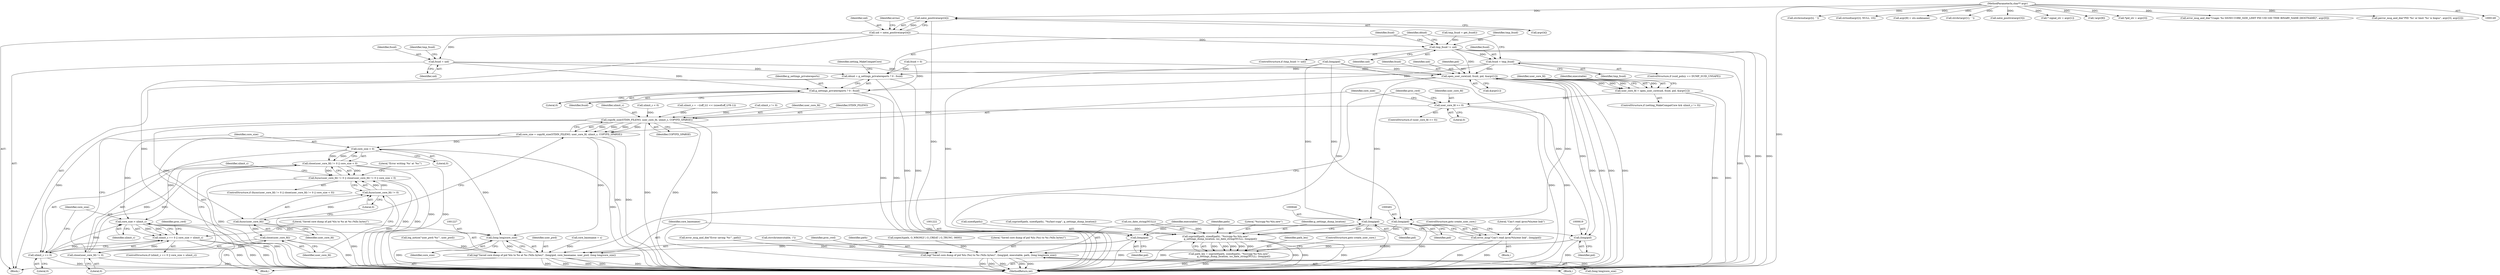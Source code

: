 digraph "0_abrt_8939398b82006ba1fec4ed491339fc075f43fc7c_1@array" {
"1000317" [label="(Call,xatoi_positive(argv[4]))"];
"1000151" [label="(MethodParameterIn,char** argv)"];
"1000315" [label="(Call,uid = xatoi_positive(argv[4]))"];
"1000416" [label="(Call,fsuid = uid)"];
"1000451" [label="(Call,dduid = g_settings_privatereports ? 0 : fsuid)"];
"1000453" [label="(Call,g_settings_privatereports ? 0 : fsuid)"];
"1000465" [label="(Call,open_user_core(uid, fsuid, pid, &argv[1]))"];
"1000463" [label="(Call,user_core_fd = open_user_core(uid, fsuid, pid, &argv[1]))"];
"1001153" [label="(Call,user_core_fd >= 0)"];
"1001160" [label="(Call,copyfd_size(STDIN_FILENO, user_core_fd, ulimit_c, COPYFD_SPARSE))"];
"1001158" [label="(Call,core_size = copyfd_size(STDIN_FILENO, user_core_fd, ulimit_c, COPYFD_SPARSE))"];
"1001176" [label="(Call,core_size < 0)"];
"1001171" [label="(Call,close(user_core_fd) != 0 || core_size < 0)"];
"1001166" [label="(Call,fsync(user_core_fd) != 0 || close(user_core_fd) != 0 || core_size < 0)"];
"1001202" [label="(Call,core_size > ulimit_c)"];
"1001198" [label="(Call,ulimit_c == 0 || core_size > ulimit_c)"];
"1001226" [label="(Call,(long long)core_size)"];
"1001219" [label="(Call,log(\"Saved core dump of pid %lu to %s at %s (%llu bytes)\", (long)pid, core_basename, user_pwd, (long long)core_size))"];
"1001168" [label="(Call,fsync(user_core_fd))"];
"1001167" [label="(Call,fsync(user_core_fd) != 0)"];
"1001173" [label="(Call,close(user_core_fd))"];
"1001172" [label="(Call,close(user_core_fd) != 0)"];
"1001199" [label="(Call,ulimit_c == 0)"];
"1000480" [label="(Call,(long)pid)"];
"1000478" [label="(Call,error_msg(\"Can't read /proc/%lu/exe link\", (long)pid))"];
"1001221" [label="(Call,(long)pid)"];
"1000618" [label="(Call,(long)pid)"];
"1000616" [label="(Call,log(\"Saved core dump of pid %lu (%s) to %s (%llu bytes)\", (long)pid, executable, path, (long long)core_size))"];
"1000645" [label="(Call,(long)pid)"];
"1000637" [label="(Call,snprintf(path, sizeof(path), \"%s/ccpp-%s-%lu.new\",\n            g_settings_dump_location, iso_date_string(NULL), (long)pid))"];
"1000635" [label="(Call,path_len = snprintf(path, sizeof(path), \"%s/ccpp-%s-%lu.new\",\n            g_settings_dump_location, iso_date_string(NULL), (long)pid))"];
"1000428" [label="(Call,tmp_fsuid != uid)"];
"1000439" [label="(Call,fsuid = tmp_fsuid)"];
"1000316" [label="(Identifier,uid)"];
"1001160" [label="(Call,copyfd_size(STDIN_FILENO, user_core_fd, ulimit_c, COPYFD_SPARSE))"];
"1001175" [label="(Literal,0)"];
"1000639" [label="(Call,sizeof(path))"];
"1000480" [label="(Call,(long)pid)"];
"1000469" [label="(Call,&argv[1])"];
"1001200" [label="(Identifier,ulimit_c)"];
"1000645" [label="(Call,(long)pid)"];
"1000467" [label="(Identifier,fsuid)"];
"1001169" [label="(Identifier,user_core_fd)"];
"1000454" [label="(Identifier,g_settings_privatereports)"];
"1000288" [label="(Call,ulimit_c = ~((off_t)1 << (sizeof(off_t)*8-1)))"];
"1001225" [label="(Identifier,user_pwd)"];
"1000460" [label="(Call,ulimit_c != 0)"];
"1000318" [label="(Call,argv[4])"];
"1000453" [label="(Call,g_settings_privatereports ? 0 : fsuid)"];
"1000203" [label="(Call,strchrnul(argv[i], ' '))"];
"1001201" [label="(Literal,0)"];
"1001204" [label="(Identifier,ulimit_c)"];
"1000628" [label="(Identifier,proc_cwd)"];
"1000277" [label="(Call,strtoull(argv[2], NULL, 10))"];
"1000361" [label="(Call,argv[8] = uts.nodename)"];
"1000455" [label="(Literal,0)"];
"1000623" [label="(Call,(long long)core_size)"];
"1001170" [label="(Literal,0)"];
"1000184" [label="(Call,strchr(argv[1], ' '))"];
"1000345" [label="(Call,core_basename = s)"];
"1000420" [label="(Call,tmp_fsuid = get_fsuid())"];
"1001224" [label="(Identifier,core_basename)"];
"1001202" [label="(Call,core_size > ulimit_c)"];
"1000621" [label="(Identifier,executable)"];
"1000618" [label="(Call,(long)pid)"];
"1001164" [label="(Identifier,COPYFD_SPARSE)"];
"1001162" [label="(Identifier,user_core_fd)"];
"1000540" [label="(Call,snprintf(path, sizeof(path), \"%s/last-ccpp\", g_settings_dump_location))"];
"1000457" [label="(ControlStructure,if (setting_MakeCompatCore && ulimit_c != 0))"];
"1000429" [label="(Identifier,tmp_fsuid)"];
"1001171" [label="(Call,close(user_core_fd) != 0 || core_size < 0)"];
"1000151" [label="(MethodParameterIn,char** argv)"];
"1001165" [label="(ControlStructure,if (fsync(user_core_fd) != 0 || close(user_core_fd) != 0 || core_size < 0))"];
"1000636" [label="(Identifier,path_len)"];
"1001161" [label="(Identifier,STDIN_FILENO)"];
"1000635" [label="(Call,path_len = snprintf(path, sizeof(path), \"%s/ccpp-%s-%lu.new\",\n            g_settings_dump_location, iso_date_string(NULL), (long)pid))"];
"1001159" [label="(Identifier,core_size)"];
"1000317" [label="(Call,xatoi_positive(argv[4]))"];
"1000310" [label="(Call,xatoi_positive(argv[3]))"];
"1000315" [label="(Call,uid = xatoi_positive(argv[4]))"];
"1000421" [label="(Identifier,tmp_fsuid)"];
"1000451" [label="(Call,dduid = g_settings_privatereports ? 0 : fsuid)"];
"1000478" [label="(Call,error_msg(\"Can't read /proc/%lu/exe link\", (long)pid))"];
"1000264" [label="(Call,* signal_str = argv[1])"];
"1000452" [label="(Identifier,dduid)"];
"1000466" [label="(Identifier,uid)"];
"1000464" [label="(Identifier,user_core_fd)"];
"1001163" [label="(Identifier,ulimit_c)"];
"1001177" [label="(Identifier,core_size)"];
"1001223" [label="(Identifier,pid)"];
"1000323" [label="(Identifier,errno)"];
"1000407" [label="(Call,(long)pid)"];
"1001220" [label="(Literal,\"Saved core dump of pid %lu to %s at %s (%llu bytes)\")"];
"1000647" [label="(Identifier,pid)"];
"1000649" [label="(ControlStructure,goto create_user_core;)"];
"1000353" [label="(Call,!argv[8])"];
"1000284" [label="(Call,ulimit_c < 0)"];
"1000416" [label="(Call,fsuid = uid)"];
"1001166" [label="(Call,fsync(user_core_fd) != 0 || close(user_core_fd) != 0 || core_size < 0)"];
"1001167" [label="(Call,fsync(user_core_fd) != 0)"];
"1000643" [label="(Call,iso_date_string(NULL))"];
"1001176" [label="(Call,core_size < 0)"];
"1000152" [label="(Block,)"];
"1000456" [label="(Identifier,fsuid)"];
"1001168" [label="(Call,fsync(user_core_fd))"];
"1000475" [label="(Identifier,executable)"];
"1000620" [label="(Identifier,pid)"];
"1001172" [label="(Call,close(user_core_fd) != 0)"];
"1001228" [label="(Identifier,core_size)"];
"1001208" [label="(Identifier,proc_cwd)"];
"1000637" [label="(Call,snprintf(path, sizeof(path), \"%s/ccpp-%s-%lu.new\",\n            g_settings_dump_location, iso_date_string(NULL), (long)pid))"];
"1000463" [label="(Call,user_core_fd = open_user_core(uid, fsuid, pid, &argv[1]))"];
"1000302" [label="(Call,*pid_str = argv[3])"];
"1001197" [label="(ControlStructure,if (ulimit_c == 0 || core_size > ulimit_c))"];
"1000568" [label="(Block,)"];
"1000616" [label="(Call,log(\"Saved core dump of pid %lu (%s) to %s (%llu bytes)\", (long)pid, executable, path, (long long)core_size))"];
"1000439" [label="(Call,fsuid = tmp_fsuid)"];
"1001203" [label="(Identifier,core_size)"];
"1000638" [label="(Identifier,path)"];
"1000465" [label="(Call,open_user_core(uid, fsuid, pid, &argv[1]))"];
"1001226" [label="(Call,(long long)core_size)"];
"1000433" [label="(Identifier,fsuid)"];
"1000401" [label="(Call,log_notice(\"user_pwd:'%s'\", user_pwd))"];
"1000483" [label="(ControlStructure,goto create_user_core;)"];
"1000428" [label="(Call,tmp_fsuid != uid)"];
"1001158" [label="(Call,core_size = copyfd_size(STDIN_FILENO, user_core_fd, ulimit_c, COPYFD_SPARSE))"];
"1000641" [label="(Literal,\"%s/ccpp-%s-%lu.new\")"];
"1000622" [label="(Identifier,path)"];
"1000586" [label="(Call,xopen3(path, O_WRONLY | O_CREAT | O_TRUNC, 0600))"];
"1000178" [label="(Call,error_msg_and_die(\"Usage: %s SIGNO CORE_SIZE_LIMIT PID UID GID TIME BINARY_NAME [HOSTNAME]\", argv[0]))"];
"1001221" [label="(Call,(long)pid)"];
"1000479" [label="(Literal,\"Can't read /proc/%lu/exe link\")"];
"1001154" [label="(Identifier,user_core_fd)"];
"1000440" [label="(Identifier,fsuid)"];
"1001178" [label="(Literal,0)"];
"1000477" [label="(Block,)"];
"1001198" [label="(Call,ulimit_c == 0 || core_size > ulimit_c)"];
"1000459" [label="(Identifier,setting_MakeCompatCore)"];
"1000482" [label="(Identifier,pid)"];
"1000328" [label="(Call,perror_msg_and_die(\"PID '%s' or limit '%s' is bogus\", argv[3], argv[2]))"];
"1001231" [label="(Identifier,proc_cwd)"];
"1000468" [label="(Identifier,pid)"];
"1000617" [label="(Literal,\"Saved core dump of pid %lu (%s) to %s (%llu bytes)\")"];
"1000441" [label="(Identifier,tmp_fsuid)"];
"1001174" [label="(Identifier,user_core_fd)"];
"1000427" [label="(ControlStructure,if (tmp_fsuid != uid))"];
"1000613" [label="(Call,error_msg_and_die(\"Error saving '%s'\", path))"];
"1000430" [label="(Identifier,uid)"];
"1001152" [label="(ControlStructure,if (user_core_fd >= 0))"];
"1000555" [label="(Call,strrchr(executable, '/'))"];
"1001181" [label="(Literal,\"Error writing '%s' at '%s'\")"];
"1000435" [label="(ControlStructure,if (suid_policy == DUMP_SUID_UNSAFE))"];
"1001156" [label="(Block,)"];
"1000432" [label="(Call,fsuid = 0)"];
"1001219" [label="(Call,log(\"Saved core dump of pid %lu to %s at %s (%llu bytes)\", (long)pid, core_basename, user_pwd, (long long)core_size))"];
"1000417" [label="(Identifier,fsuid)"];
"1001153" [label="(Call,user_core_fd >= 0)"];
"1000642" [label="(Identifier,g_settings_dump_location)"];
"1001199" [label="(Call,ulimit_c == 0)"];
"1001237" [label="(MethodReturn,int)"];
"1000418" [label="(Identifier,uid)"];
"1001173" [label="(Call,close(user_core_fd))"];
"1001155" [label="(Literal,0)"];
"1000317" -> "1000315"  [label="AST: "];
"1000317" -> "1000318"  [label="CFG: "];
"1000318" -> "1000317"  [label="AST: "];
"1000315" -> "1000317"  [label="CFG: "];
"1000317" -> "1001237"  [label="DDG: "];
"1000317" -> "1000315"  [label="DDG: "];
"1000151" -> "1000317"  [label="DDG: "];
"1000151" -> "1000149"  [label="AST: "];
"1000151" -> "1001237"  [label="DDG: "];
"1000151" -> "1000178"  [label="DDG: "];
"1000151" -> "1000184"  [label="DDG: "];
"1000151" -> "1000203"  [label="DDG: "];
"1000151" -> "1000264"  [label="DDG: "];
"1000151" -> "1000277"  [label="DDG: "];
"1000151" -> "1000302"  [label="DDG: "];
"1000151" -> "1000310"  [label="DDG: "];
"1000151" -> "1000328"  [label="DDG: "];
"1000151" -> "1000353"  [label="DDG: "];
"1000151" -> "1000361"  [label="DDG: "];
"1000315" -> "1000152"  [label="AST: "];
"1000316" -> "1000315"  [label="AST: "];
"1000323" -> "1000315"  [label="CFG: "];
"1000315" -> "1001237"  [label="DDG: "];
"1000315" -> "1000416"  [label="DDG: "];
"1000315" -> "1000428"  [label="DDG: "];
"1000416" -> "1000152"  [label="AST: "];
"1000416" -> "1000418"  [label="CFG: "];
"1000417" -> "1000416"  [label="AST: "];
"1000418" -> "1000416"  [label="AST: "];
"1000421" -> "1000416"  [label="CFG: "];
"1000416" -> "1000451"  [label="DDG: "];
"1000416" -> "1000453"  [label="DDG: "];
"1000416" -> "1000465"  [label="DDG: "];
"1000451" -> "1000152"  [label="AST: "];
"1000451" -> "1000453"  [label="CFG: "];
"1000452" -> "1000451"  [label="AST: "];
"1000453" -> "1000451"  [label="AST: "];
"1000459" -> "1000451"  [label="CFG: "];
"1000451" -> "1001237"  [label="DDG: "];
"1000451" -> "1001237"  [label="DDG: "];
"1000439" -> "1000451"  [label="DDG: "];
"1000432" -> "1000451"  [label="DDG: "];
"1000453" -> "1000455"  [label="CFG: "];
"1000453" -> "1000456"  [label="CFG: "];
"1000454" -> "1000453"  [label="AST: "];
"1000455" -> "1000453"  [label="AST: "];
"1000456" -> "1000453"  [label="AST: "];
"1000453" -> "1001237"  [label="DDG: "];
"1000453" -> "1001237"  [label="DDG: "];
"1000439" -> "1000453"  [label="DDG: "];
"1000432" -> "1000453"  [label="DDG: "];
"1000465" -> "1000463"  [label="AST: "];
"1000465" -> "1000469"  [label="CFG: "];
"1000466" -> "1000465"  [label="AST: "];
"1000467" -> "1000465"  [label="AST: "];
"1000468" -> "1000465"  [label="AST: "];
"1000469" -> "1000465"  [label="AST: "];
"1000463" -> "1000465"  [label="CFG: "];
"1000465" -> "1001237"  [label="DDG: "];
"1000465" -> "1001237"  [label="DDG: "];
"1000465" -> "1001237"  [label="DDG: "];
"1000465" -> "1001237"  [label="DDG: "];
"1000465" -> "1000463"  [label="DDG: "];
"1000465" -> "1000463"  [label="DDG: "];
"1000465" -> "1000463"  [label="DDG: "];
"1000465" -> "1000463"  [label="DDG: "];
"1000428" -> "1000465"  [label="DDG: "];
"1000439" -> "1000465"  [label="DDG: "];
"1000432" -> "1000465"  [label="DDG: "];
"1000407" -> "1000465"  [label="DDG: "];
"1000465" -> "1000480"  [label="DDG: "];
"1000465" -> "1000618"  [label="DDG: "];
"1000465" -> "1000645"  [label="DDG: "];
"1000465" -> "1001221"  [label="DDG: "];
"1000463" -> "1000457"  [label="AST: "];
"1000464" -> "1000463"  [label="AST: "];
"1000475" -> "1000463"  [label="CFG: "];
"1000463" -> "1001237"  [label="DDG: "];
"1000463" -> "1001237"  [label="DDG: "];
"1000463" -> "1001153"  [label="DDG: "];
"1001153" -> "1001152"  [label="AST: "];
"1001153" -> "1001155"  [label="CFG: "];
"1001154" -> "1001153"  [label="AST: "];
"1001155" -> "1001153"  [label="AST: "];
"1001159" -> "1001153"  [label="CFG: "];
"1001231" -> "1001153"  [label="CFG: "];
"1001153" -> "1001237"  [label="DDG: "];
"1001153" -> "1001237"  [label="DDG: "];
"1001153" -> "1001160"  [label="DDG: "];
"1001160" -> "1001158"  [label="AST: "];
"1001160" -> "1001164"  [label="CFG: "];
"1001161" -> "1001160"  [label="AST: "];
"1001162" -> "1001160"  [label="AST: "];
"1001163" -> "1001160"  [label="AST: "];
"1001164" -> "1001160"  [label="AST: "];
"1001158" -> "1001160"  [label="CFG: "];
"1001160" -> "1001237"  [label="DDG: "];
"1001160" -> "1001237"  [label="DDG: "];
"1001160" -> "1001237"  [label="DDG: "];
"1001160" -> "1001158"  [label="DDG: "];
"1001160" -> "1001158"  [label="DDG: "];
"1001160" -> "1001158"  [label="DDG: "];
"1001160" -> "1001158"  [label="DDG: "];
"1000460" -> "1001160"  [label="DDG: "];
"1000284" -> "1001160"  [label="DDG: "];
"1000288" -> "1001160"  [label="DDG: "];
"1001160" -> "1001168"  [label="DDG: "];
"1001160" -> "1001199"  [label="DDG: "];
"1001158" -> "1001156"  [label="AST: "];
"1001159" -> "1001158"  [label="AST: "];
"1001169" -> "1001158"  [label="CFG: "];
"1001158" -> "1001237"  [label="DDG: "];
"1001158" -> "1001237"  [label="DDG: "];
"1001158" -> "1001176"  [label="DDG: "];
"1001158" -> "1001202"  [label="DDG: "];
"1001158" -> "1001226"  [label="DDG: "];
"1001176" -> "1001171"  [label="AST: "];
"1001176" -> "1001178"  [label="CFG: "];
"1001177" -> "1001176"  [label="AST: "];
"1001178" -> "1001176"  [label="AST: "];
"1001171" -> "1001176"  [label="CFG: "];
"1001176" -> "1001237"  [label="DDG: "];
"1001176" -> "1001171"  [label="DDG: "];
"1001176" -> "1001171"  [label="DDG: "];
"1001176" -> "1001202"  [label="DDG: "];
"1001176" -> "1001226"  [label="DDG: "];
"1001171" -> "1001166"  [label="AST: "];
"1001171" -> "1001172"  [label="CFG: "];
"1001172" -> "1001171"  [label="AST: "];
"1001166" -> "1001171"  [label="CFG: "];
"1001171" -> "1001237"  [label="DDG: "];
"1001171" -> "1001237"  [label="DDG: "];
"1001171" -> "1001166"  [label="DDG: "];
"1001171" -> "1001166"  [label="DDG: "];
"1001172" -> "1001171"  [label="DDG: "];
"1001172" -> "1001171"  [label="DDG: "];
"1001166" -> "1001165"  [label="AST: "];
"1001166" -> "1001167"  [label="CFG: "];
"1001167" -> "1001166"  [label="AST: "];
"1001181" -> "1001166"  [label="CFG: "];
"1001200" -> "1001166"  [label="CFG: "];
"1001166" -> "1001237"  [label="DDG: "];
"1001166" -> "1001237"  [label="DDG: "];
"1001166" -> "1001237"  [label="DDG: "];
"1001167" -> "1001166"  [label="DDG: "];
"1001167" -> "1001166"  [label="DDG: "];
"1001202" -> "1001198"  [label="AST: "];
"1001202" -> "1001204"  [label="CFG: "];
"1001203" -> "1001202"  [label="AST: "];
"1001204" -> "1001202"  [label="AST: "];
"1001198" -> "1001202"  [label="CFG: "];
"1001202" -> "1001237"  [label="DDG: "];
"1001202" -> "1001237"  [label="DDG: "];
"1001202" -> "1001198"  [label="DDG: "];
"1001202" -> "1001198"  [label="DDG: "];
"1001199" -> "1001202"  [label="DDG: "];
"1001202" -> "1001226"  [label="DDG: "];
"1001198" -> "1001197"  [label="AST: "];
"1001198" -> "1001199"  [label="CFG: "];
"1001199" -> "1001198"  [label="AST: "];
"1001208" -> "1001198"  [label="CFG: "];
"1001220" -> "1001198"  [label="CFG: "];
"1001198" -> "1001237"  [label="DDG: "];
"1001198" -> "1001237"  [label="DDG: "];
"1001198" -> "1001237"  [label="DDG: "];
"1001199" -> "1001198"  [label="DDG: "];
"1001199" -> "1001198"  [label="DDG: "];
"1001226" -> "1001219"  [label="AST: "];
"1001226" -> "1001228"  [label="CFG: "];
"1001227" -> "1001226"  [label="AST: "];
"1001228" -> "1001226"  [label="AST: "];
"1001219" -> "1001226"  [label="CFG: "];
"1001226" -> "1001237"  [label="DDG: "];
"1001226" -> "1001219"  [label="DDG: "];
"1001219" -> "1001156"  [label="AST: "];
"1001220" -> "1001219"  [label="AST: "];
"1001221" -> "1001219"  [label="AST: "];
"1001224" -> "1001219"  [label="AST: "];
"1001225" -> "1001219"  [label="AST: "];
"1001231" -> "1001219"  [label="CFG: "];
"1001219" -> "1001237"  [label="DDG: "];
"1001219" -> "1001237"  [label="DDG: "];
"1001219" -> "1001237"  [label="DDG: "];
"1001219" -> "1001237"  [label="DDG: "];
"1001219" -> "1001237"  [label="DDG: "];
"1001221" -> "1001219"  [label="DDG: "];
"1000345" -> "1001219"  [label="DDG: "];
"1000401" -> "1001219"  [label="DDG: "];
"1001168" -> "1001167"  [label="AST: "];
"1001168" -> "1001169"  [label="CFG: "];
"1001169" -> "1001168"  [label="AST: "];
"1001170" -> "1001168"  [label="CFG: "];
"1001168" -> "1001237"  [label="DDG: "];
"1001168" -> "1001167"  [label="DDG: "];
"1001168" -> "1001173"  [label="DDG: "];
"1001167" -> "1001170"  [label="CFG: "];
"1001170" -> "1001167"  [label="AST: "];
"1001174" -> "1001167"  [label="CFG: "];
"1001167" -> "1001237"  [label="DDG: "];
"1001173" -> "1001172"  [label="AST: "];
"1001173" -> "1001174"  [label="CFG: "];
"1001174" -> "1001173"  [label="AST: "];
"1001175" -> "1001173"  [label="CFG: "];
"1001173" -> "1001237"  [label="DDG: "];
"1001173" -> "1001172"  [label="DDG: "];
"1001172" -> "1001175"  [label="CFG: "];
"1001175" -> "1001172"  [label="AST: "];
"1001177" -> "1001172"  [label="CFG: "];
"1001172" -> "1001237"  [label="DDG: "];
"1001199" -> "1001201"  [label="CFG: "];
"1001200" -> "1001199"  [label="AST: "];
"1001201" -> "1001199"  [label="AST: "];
"1001203" -> "1001199"  [label="CFG: "];
"1001199" -> "1001237"  [label="DDG: "];
"1000480" -> "1000478"  [label="AST: "];
"1000480" -> "1000482"  [label="CFG: "];
"1000481" -> "1000480"  [label="AST: "];
"1000482" -> "1000480"  [label="AST: "];
"1000478" -> "1000480"  [label="CFG: "];
"1000480" -> "1001237"  [label="DDG: "];
"1000480" -> "1000478"  [label="DDG: "];
"1000407" -> "1000480"  [label="DDG: "];
"1000480" -> "1001221"  [label="DDG: "];
"1000478" -> "1000477"  [label="AST: "];
"1000479" -> "1000478"  [label="AST: "];
"1000483" -> "1000478"  [label="CFG: "];
"1000478" -> "1001237"  [label="DDG: "];
"1000478" -> "1001237"  [label="DDG: "];
"1001221" -> "1001223"  [label="CFG: "];
"1001222" -> "1001221"  [label="AST: "];
"1001223" -> "1001221"  [label="AST: "];
"1001224" -> "1001221"  [label="CFG: "];
"1001221" -> "1001237"  [label="DDG: "];
"1000407" -> "1001221"  [label="DDG: "];
"1000645" -> "1001221"  [label="DDG: "];
"1000618" -> "1000616"  [label="AST: "];
"1000618" -> "1000620"  [label="CFG: "];
"1000619" -> "1000618"  [label="AST: "];
"1000620" -> "1000618"  [label="AST: "];
"1000621" -> "1000618"  [label="CFG: "];
"1000618" -> "1001237"  [label="DDG: "];
"1000618" -> "1000616"  [label="DDG: "];
"1000407" -> "1000618"  [label="DDG: "];
"1000616" -> "1000568"  [label="AST: "];
"1000616" -> "1000623"  [label="CFG: "];
"1000617" -> "1000616"  [label="AST: "];
"1000621" -> "1000616"  [label="AST: "];
"1000622" -> "1000616"  [label="AST: "];
"1000623" -> "1000616"  [label="AST: "];
"1000628" -> "1000616"  [label="CFG: "];
"1000616" -> "1001237"  [label="DDG: "];
"1000616" -> "1001237"  [label="DDG: "];
"1000616" -> "1001237"  [label="DDG: "];
"1000616" -> "1001237"  [label="DDG: "];
"1000616" -> "1001237"  [label="DDG: "];
"1000555" -> "1000616"  [label="DDG: "];
"1000586" -> "1000616"  [label="DDG: "];
"1000613" -> "1000616"  [label="DDG: "];
"1000623" -> "1000616"  [label="DDG: "];
"1000645" -> "1000637"  [label="AST: "];
"1000645" -> "1000647"  [label="CFG: "];
"1000646" -> "1000645"  [label="AST: "];
"1000647" -> "1000645"  [label="AST: "];
"1000637" -> "1000645"  [label="CFG: "];
"1000645" -> "1001237"  [label="DDG: "];
"1000645" -> "1000637"  [label="DDG: "];
"1000407" -> "1000645"  [label="DDG: "];
"1000637" -> "1000635"  [label="AST: "];
"1000638" -> "1000637"  [label="AST: "];
"1000639" -> "1000637"  [label="AST: "];
"1000641" -> "1000637"  [label="AST: "];
"1000642" -> "1000637"  [label="AST: "];
"1000643" -> "1000637"  [label="AST: "];
"1000635" -> "1000637"  [label="CFG: "];
"1000637" -> "1001237"  [label="DDG: "];
"1000637" -> "1001237"  [label="DDG: "];
"1000637" -> "1001237"  [label="DDG: "];
"1000637" -> "1001237"  [label="DDG: "];
"1000637" -> "1000635"  [label="DDG: "];
"1000637" -> "1000635"  [label="DDG: "];
"1000637" -> "1000635"  [label="DDG: "];
"1000637" -> "1000635"  [label="DDG: "];
"1000637" -> "1000635"  [label="DDG: "];
"1000540" -> "1000637"  [label="DDG: "];
"1000643" -> "1000637"  [label="DDG: "];
"1000635" -> "1000152"  [label="AST: "];
"1000636" -> "1000635"  [label="AST: "];
"1000649" -> "1000635"  [label="CFG: "];
"1000635" -> "1001237"  [label="DDG: "];
"1000635" -> "1001237"  [label="DDG: "];
"1000428" -> "1000427"  [label="AST: "];
"1000428" -> "1000430"  [label="CFG: "];
"1000429" -> "1000428"  [label="AST: "];
"1000430" -> "1000428"  [label="AST: "];
"1000433" -> "1000428"  [label="CFG: "];
"1000452" -> "1000428"  [label="CFG: "];
"1000428" -> "1001237"  [label="DDG: "];
"1000428" -> "1001237"  [label="DDG: "];
"1000428" -> "1001237"  [label="DDG: "];
"1000420" -> "1000428"  [label="DDG: "];
"1000428" -> "1000439"  [label="DDG: "];
"1000439" -> "1000435"  [label="AST: "];
"1000439" -> "1000441"  [label="CFG: "];
"1000440" -> "1000439"  [label="AST: "];
"1000441" -> "1000439"  [label="AST: "];
"1000452" -> "1000439"  [label="CFG: "];
"1000439" -> "1001237"  [label="DDG: "];
}
